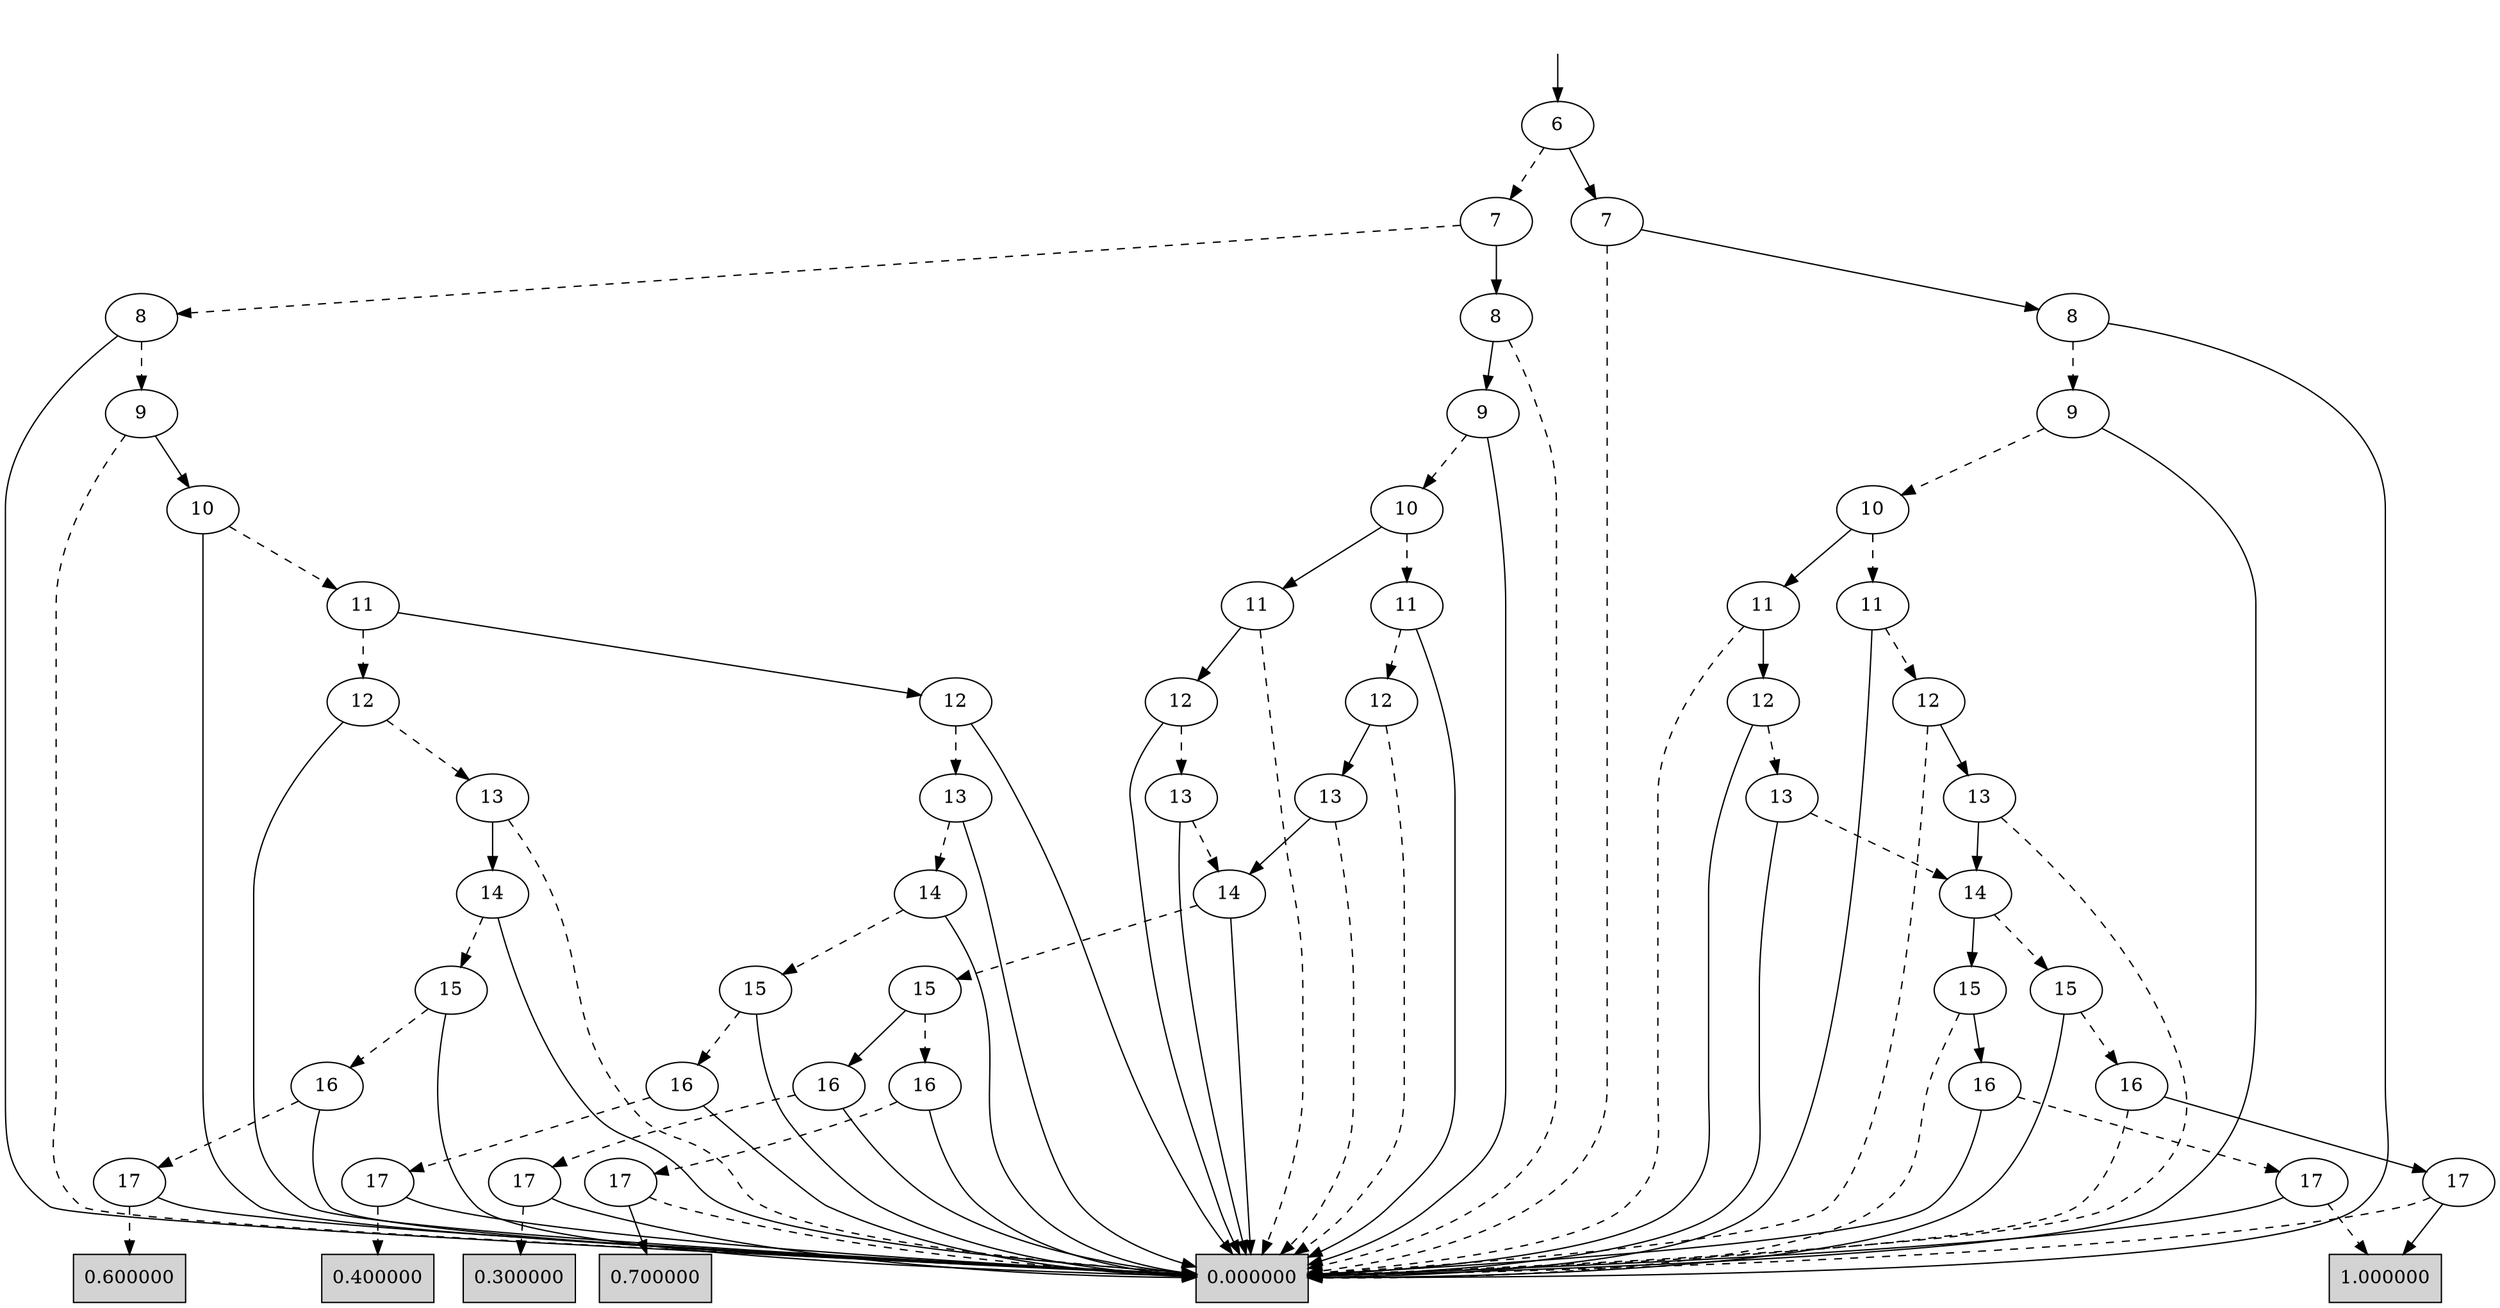 digraph "DD" {
graph [dpi = 300];
center = true;
edge [dir = forward];
root [style=invis];
root -> 221 [style=solid dir=both arrowtail=none];
221 [label="6"];
206 [label="7"];
205 [label="8"];
204 [label="9"];
50331649 [shape=box, style=filled, label="0.000000"];
203 [label="10"];
202 [label="11"];
201 [label="12"];
200 [label="13"];
199 [label="14"];
198 [label="15"];
33554435 [label="16"];
16777223 [label="17"];
59 [shape=box, style=filled, label="0.600000"];
16777223 -> 59 [style=dashed];
16777223 -> 50331649 [style=solid dir=both arrowtail=none];
33554435 -> 16777223 [style=dashed];
33554435 -> 50331649 [style=solid dir=both arrowtail=none];
198 -> 33554435 [style=dashed];
198 -> 50331649 [style=solid dir=both arrowtail=none];
199 -> 198 [style=dashed];
199 -> 50331649 [style=solid dir=both arrowtail=none];
200 -> 50331649 [style=dashed];
200 -> 199 [style=solid dir=both arrowtail=none];
201 -> 200 [style=dashed];
201 -> 50331649 [style=solid dir=both arrowtail=none];
33554465 [label="12"];
33554464 [label="13"];
33554463 [label="14"];
33554462 [label="15"];
16777227 [label="16"];
33554439 [label="17"];
77 [shape=box, style=filled, label="0.400000"];
33554439 -> 77 [style=dashed];
33554439 -> 50331649 [style=solid dir=both arrowtail=none];
16777227 -> 33554439 [style=dashed];
16777227 -> 50331649 [style=solid dir=both arrowtail=none];
33554462 -> 16777227 [style=dashed];
33554462 -> 50331649 [style=solid dir=both arrowtail=none];
33554463 -> 33554462 [style=dashed];
33554463 -> 50331649 [style=solid dir=both arrowtail=none];
33554464 -> 33554463 [style=dashed];
33554464 -> 50331649 [style=solid dir=both arrowtail=none];
33554465 -> 33554464 [style=dashed];
33554465 -> 50331649 [style=solid dir=both arrowtail=none];
202 -> 201 [style=dashed];
202 -> 33554465 [style=solid dir=both arrowtail=none];
203 -> 202 [style=dashed];
203 -> 50331649 [style=solid dir=both arrowtail=none];
204 -> 50331649 [style=dashed];
204 -> 203 [style=solid dir=both arrowtail=none];
205 -> 204 [style=dashed];
205 -> 50331649 [style=solid dir=both arrowtail=none];
50331697 [label="8"];
50331696 [label="9"];
50331695 [label="10"];
50331694 [label="11"];
50331693 [label="12"];
50331692 [label="13"];
16777267 [label="14"];
33554448 [label="15"];
127 [label="16"];
106 [label="17"];
95 [shape=box, style=filled, label="0.700000"];
106 -> 50331649 [style=dashed];
106 -> 95 [style=solid dir=both arrowtail=none];
127 -> 106 [style=dashed];
127 -> 50331649 [style=solid dir=both arrowtail=none];
128 [label="16"];
33554446 [label="17"];
111 [shape=box, style=filled, label="0.300000"];
33554446 -> 111 [style=dashed];
33554446 -> 50331649 [style=solid dir=both arrowtail=none];
128 -> 33554446 [style=dashed];
128 -> 50331649 [style=solid dir=both arrowtail=none];
33554448 -> 127 [style=dashed];
33554448 -> 128 [style=solid dir=both arrowtail=none];
16777267 -> 33554448 [style=dashed];
16777267 -> 50331649 [style=solid dir=both arrowtail=none];
50331692 -> 50331649 [style=dashed];
50331692 -> 16777267 [style=solid dir=both arrowtail=none];
50331693 -> 50331649 [style=dashed];
50331693 -> 50331692 [style=solid dir=both arrowtail=none];
50331694 -> 50331693 [style=dashed];
50331694 -> 50331649 [style=solid dir=both arrowtail=none];
16777270 [label="11"];
16777269 [label="12"];
16777268 [label="13"];
16777268 -> 16777267 [style=dashed];
16777268 -> 50331649 [style=solid dir=both arrowtail=none];
16777269 -> 16777268 [style=dashed];
16777269 -> 50331649 [style=solid dir=both arrowtail=none];
16777270 -> 50331649 [style=dashed];
16777270 -> 16777269 [style=solid dir=both arrowtail=none];
50331695 -> 50331694 [style=dashed];
50331695 -> 16777270 [style=solid dir=both arrowtail=none];
50331696 -> 50331695 [style=dashed];
50331696 -> 50331649 [style=solid dir=both arrowtail=none];
50331697 -> 50331649 [style=dashed];
50331697 -> 50331696 [style=solid dir=both arrowtail=none];
206 -> 205 [style=dashed];
206 -> 50331697 [style=solid dir=both arrowtail=none];
50331701 [label="7"];
33554474 [label="8"];
33554473 [label="9"];
33554472 [label="10"];
33554471 [label="11"];
33554470 [label="12"];
50331699 [label="13"];
16777277 [label="14"];
33554469 [label="15"];
33554468 [label="16"];
33554433 [label="17"];
25 [shape=box, style=filled, label="1.000000"];
33554433 -> 50331649 [style=dashed];
33554433 -> 25 [style=solid dir=both arrowtail=none];
33554468 -> 50331649 [style=dashed];
33554468 -> 33554433 [style=solid dir=both arrowtail=none];
33554469 -> 33554468 [style=dashed];
33554469 -> 50331649 [style=solid dir=both arrowtail=none];
50331652 [label="15"];
16777221 [label="16"];
16777220 [label="17"];
16777220 -> 25 [style=dashed];
16777220 -> 50331649 [style=solid dir=both arrowtail=none];
16777221 -> 16777220 [style=dashed];
16777221 -> 50331649 [style=solid dir=both arrowtail=none];
50331652 -> 50331649 [style=dashed];
50331652 -> 16777221 [style=solid dir=both arrowtail=none];
16777277 -> 33554469 [style=dashed];
16777277 -> 50331652 [style=solid dir=both arrowtail=none];
50331699 -> 50331649 [style=dashed];
50331699 -> 16777277 [style=solid dir=both arrowtail=none];
33554470 -> 50331649 [style=dashed];
33554470 -> 50331699 [style=solid dir=both arrowtail=none];
33554471 -> 33554470 [style=dashed];
33554471 -> 50331649 [style=solid dir=both arrowtail=none];
50331700 [label="11"];
16777279 [label="12"];
16777278 [label="13"];
16777278 -> 16777277 [style=dashed];
16777278 -> 50331649 [style=solid dir=both arrowtail=none];
16777279 -> 16777278 [style=dashed];
16777279 -> 50331649 [style=solid dir=both arrowtail=none];
50331700 -> 50331649 [style=dashed];
50331700 -> 16777279 [style=solid dir=both arrowtail=none];
33554472 -> 33554471 [style=dashed];
33554472 -> 50331700 [style=solid dir=both arrowtail=none];
33554473 -> 33554472 [style=dashed];
33554473 -> 50331649 [style=solid dir=both arrowtail=none];
33554474 -> 33554473 [style=dashed];
33554474 -> 50331649 [style=solid dir=both arrowtail=none];
50331701 -> 50331649 [style=dashed];
50331701 -> 33554474 [style=solid dir=both arrowtail=none];
221 -> 206 [style=dashed];
221 -> 50331701 [style=solid dir=both arrowtail=none];
}
digraph "DD" {
graph [dpi = 300];
center = true;
edge [dir = forward];
root [style=invis];
root -> 177 [style=solid dir=both arrowtail=dot];
177 [label="6"];
176 [label="8"];
173 [label="10"];
172 [label="12"];
162 [label="14"];
32 [label="16"];
0 [shape=box, style=filled, label="F"];
32 -> 0 [style=dashed];
32 -> 0 [style=solid dir=both arrowtail=dot];
162 -> 32 [style=dashed];
162 -> 0 [style=solid dir=both arrowtail=dot];
172 -> 162 [style=dashed];
172 -> 0 [style=solid dir=both arrowtail=dot];
173 -> 172 [style=dashed];
173 -> 0 [style=solid dir=both arrowtail=dot];
176 -> 173 [style=dashed];
176 -> 0 [style=solid dir=both arrowtail=dot];
177 -> 176 [style=dashed];
177 -> 0 [style=solid dir=both arrowtail=dot];
}
